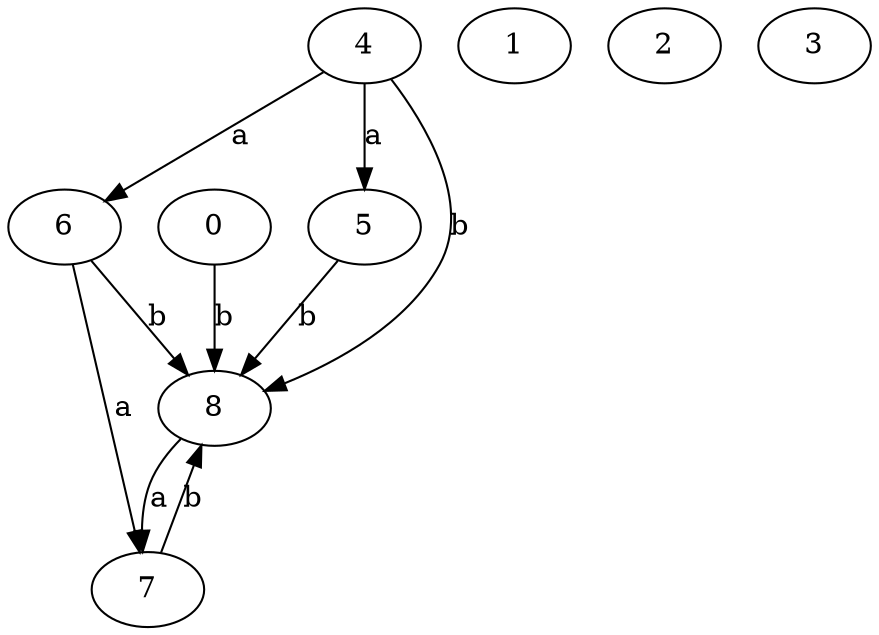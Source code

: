 strict digraph  {
0;
5;
6;
1;
2;
7;
8;
3;
4;
0 -> 8  [label=b];
5 -> 8  [label=b];
6 -> 7  [label=a];
6 -> 8  [label=b];
7 -> 8  [label=b];
8 -> 7  [label=a];
4 -> 5  [label=a];
4 -> 6  [label=a];
4 -> 8  [label=b];
}

